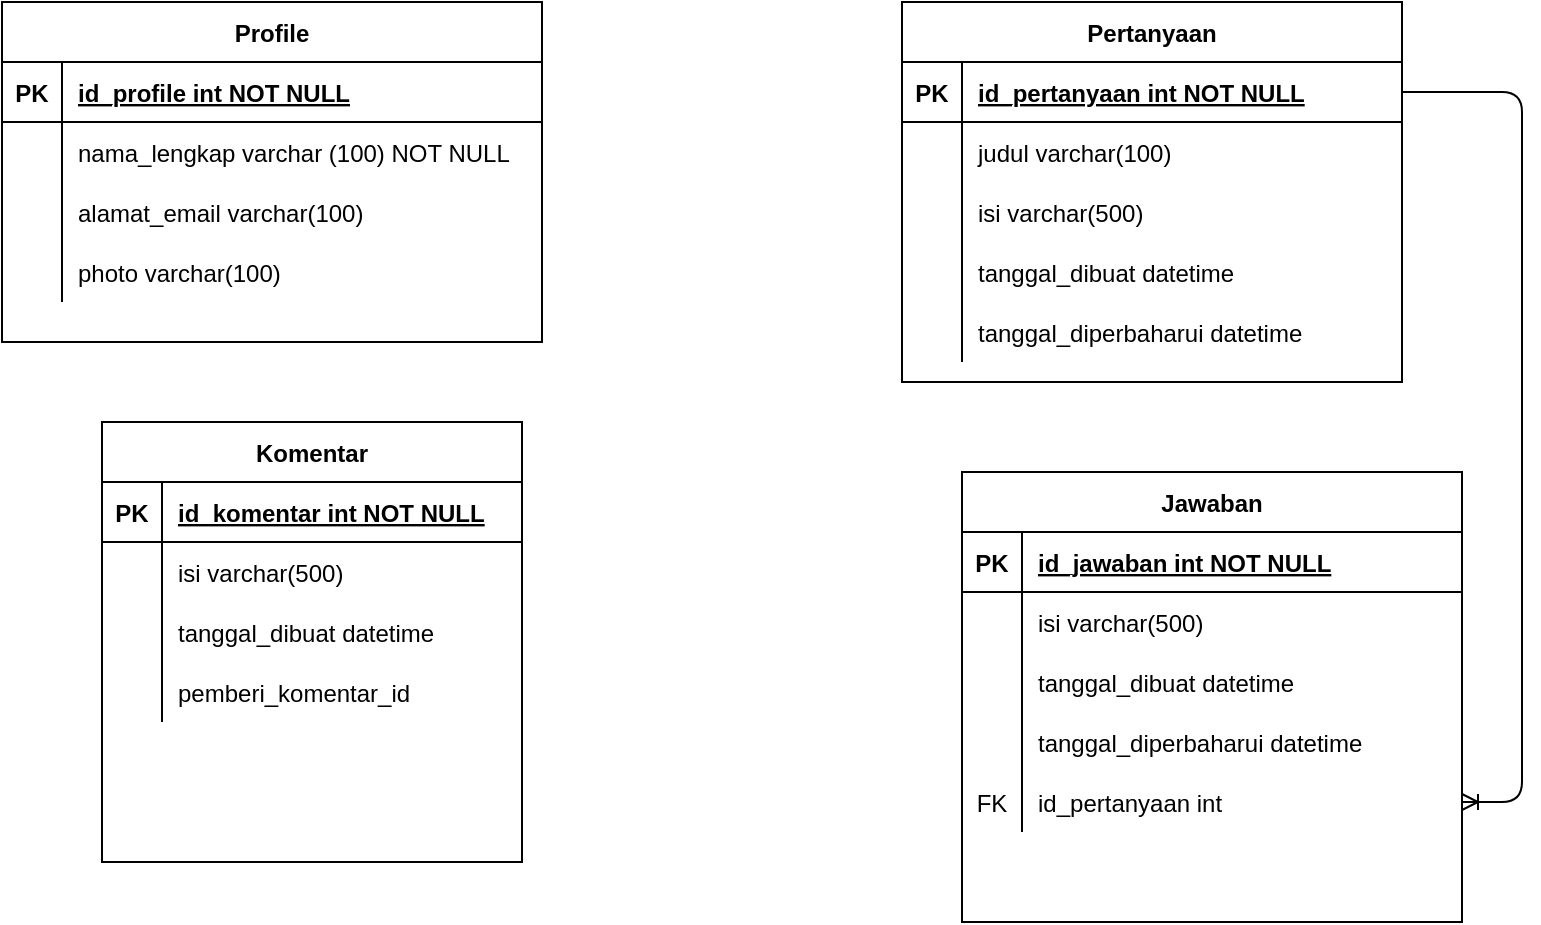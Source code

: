 <mxfile version="13.5.8" type="github">
  <diagram id="R2lEEEUBdFMjLlhIrx00" name="Page-1">
    <mxGraphModel dx="1021" dy="1572" grid="1" gridSize="10" guides="1" tooltips="1" connect="1" arrows="1" fold="1" page="1" pageScale="1" pageWidth="850" pageHeight="1100" math="0" shadow="0" extFonts="Permanent Marker^https://fonts.googleapis.com/css?family=Permanent+Marker">
      <root>
        <mxCell id="0" />
        <mxCell id="1" parent="0" />
        <mxCell id="C-vyLk0tnHw3VtMMgP7b-23" value="Profile" style="shape=table;startSize=30;container=1;collapsible=1;childLayout=tableLayout;fixedRows=1;rowLines=0;fontStyle=1;align=center;resizeLast=1;" parent="1" vertex="1">
          <mxGeometry x="30" y="-90" width="270" height="170" as="geometry" />
        </mxCell>
        <mxCell id="C-vyLk0tnHw3VtMMgP7b-24" value="" style="shape=partialRectangle;collapsible=0;dropTarget=0;pointerEvents=0;fillColor=none;points=[[0,0.5],[1,0.5]];portConstraint=eastwest;top=0;left=0;right=0;bottom=1;" parent="C-vyLk0tnHw3VtMMgP7b-23" vertex="1">
          <mxGeometry y="30" width="270" height="30" as="geometry" />
        </mxCell>
        <mxCell id="C-vyLk0tnHw3VtMMgP7b-25" value="PK" style="shape=partialRectangle;overflow=hidden;connectable=0;fillColor=none;top=0;left=0;bottom=0;right=0;fontStyle=1;" parent="C-vyLk0tnHw3VtMMgP7b-24" vertex="1">
          <mxGeometry width="30" height="30" as="geometry" />
        </mxCell>
        <mxCell id="C-vyLk0tnHw3VtMMgP7b-26" value="id_profile int NOT NULL " style="shape=partialRectangle;overflow=hidden;connectable=0;fillColor=none;top=0;left=0;bottom=0;right=0;align=left;spacingLeft=6;fontStyle=5;" parent="C-vyLk0tnHw3VtMMgP7b-24" vertex="1">
          <mxGeometry x="30" width="240" height="30" as="geometry" />
        </mxCell>
        <mxCell id="C-vyLk0tnHw3VtMMgP7b-27" value="" style="shape=partialRectangle;collapsible=0;dropTarget=0;pointerEvents=0;fillColor=none;points=[[0,0.5],[1,0.5]];portConstraint=eastwest;top=0;left=0;right=0;bottom=0;" parent="C-vyLk0tnHw3VtMMgP7b-23" vertex="1">
          <mxGeometry y="60" width="270" height="30" as="geometry" />
        </mxCell>
        <mxCell id="C-vyLk0tnHw3VtMMgP7b-28" value="" style="shape=partialRectangle;overflow=hidden;connectable=0;fillColor=none;top=0;left=0;bottom=0;right=0;" parent="C-vyLk0tnHw3VtMMgP7b-27" vertex="1">
          <mxGeometry width="30" height="30" as="geometry" />
        </mxCell>
        <mxCell id="C-vyLk0tnHw3VtMMgP7b-29" value="nama_lengkap varchar (100) NOT NULL" style="shape=partialRectangle;overflow=hidden;connectable=0;fillColor=none;top=0;left=0;bottom=0;right=0;align=left;spacingLeft=6;" parent="C-vyLk0tnHw3VtMMgP7b-27" vertex="1">
          <mxGeometry x="30" width="240" height="30" as="geometry" />
        </mxCell>
        <mxCell id="c4Oz5xq-bWPPEDmkDCWy-16" value="" style="shape=partialRectangle;collapsible=0;dropTarget=0;pointerEvents=0;fillColor=none;top=0;left=0;bottom=0;right=0;points=[[0,0.5],[1,0.5]];portConstraint=eastwest;" parent="C-vyLk0tnHw3VtMMgP7b-23" vertex="1">
          <mxGeometry y="90" width="270" height="30" as="geometry" />
        </mxCell>
        <mxCell id="c4Oz5xq-bWPPEDmkDCWy-17" value="" style="shape=partialRectangle;connectable=0;fillColor=none;top=0;left=0;bottom=0;right=0;editable=1;overflow=hidden;" parent="c4Oz5xq-bWPPEDmkDCWy-16" vertex="1">
          <mxGeometry width="30" height="30" as="geometry" />
        </mxCell>
        <mxCell id="c4Oz5xq-bWPPEDmkDCWy-18" value="alamat_email varchar(100)" style="shape=partialRectangle;connectable=0;fillColor=none;top=0;left=0;bottom=0;right=0;align=left;spacingLeft=6;overflow=hidden;" parent="c4Oz5xq-bWPPEDmkDCWy-16" vertex="1">
          <mxGeometry x="30" width="240" height="30" as="geometry" />
        </mxCell>
        <mxCell id="c4Oz5xq-bWPPEDmkDCWy-22" value="" style="shape=partialRectangle;collapsible=0;dropTarget=0;pointerEvents=0;fillColor=none;top=0;left=0;bottom=0;right=0;points=[[0,0.5],[1,0.5]];portConstraint=eastwest;" parent="C-vyLk0tnHw3VtMMgP7b-23" vertex="1">
          <mxGeometry y="120" width="270" height="30" as="geometry" />
        </mxCell>
        <mxCell id="c4Oz5xq-bWPPEDmkDCWy-23" value="" style="shape=partialRectangle;connectable=0;fillColor=none;top=0;left=0;bottom=0;right=0;editable=1;overflow=hidden;" parent="c4Oz5xq-bWPPEDmkDCWy-22" vertex="1">
          <mxGeometry width="30" height="30" as="geometry" />
        </mxCell>
        <mxCell id="c4Oz5xq-bWPPEDmkDCWy-24" value="photo varchar(100)" style="shape=partialRectangle;connectable=0;fillColor=none;top=0;left=0;bottom=0;right=0;align=left;spacingLeft=6;overflow=hidden;" parent="c4Oz5xq-bWPPEDmkDCWy-22" vertex="1">
          <mxGeometry x="30" width="240" height="30" as="geometry" />
        </mxCell>
        <mxCell id="c4Oz5xq-bWPPEDmkDCWy-54" value="" style="edgeStyle=orthogonalEdgeStyle;fontSize=12;html=1;endArrow=ERoneToMany;exitX=1;exitY=0.5;exitDx=0;exitDy=0;entryX=1;entryY=0.5;entryDx=0;entryDy=0;" parent="1" source="C-vyLk0tnHw3VtMMgP7b-3" edge="1" target="c4Oz5xq-bWPPEDmkDCWy-51">
          <mxGeometry width="100" height="100" relative="1" as="geometry">
            <mxPoint x="410" y="180" as="sourcePoint" />
            <mxPoint x="675" y="310" as="targetPoint" />
            <Array as="points">
              <mxPoint x="790" y="-45" />
              <mxPoint x="790" y="310" />
            </Array>
          </mxGeometry>
        </mxCell>
        <mxCell id="c4Oz5xq-bWPPEDmkDCWy-2" value="Komentar" style="shape=table;startSize=30;container=1;collapsible=1;childLayout=tableLayout;fixedRows=1;rowLines=0;fontStyle=1;align=center;resizeLast=1;" parent="1" vertex="1">
          <mxGeometry x="80" y="120" width="210" height="220" as="geometry" />
        </mxCell>
        <mxCell id="c4Oz5xq-bWPPEDmkDCWy-3" value="" style="shape=partialRectangle;collapsible=0;dropTarget=0;pointerEvents=0;fillColor=none;top=0;left=0;bottom=1;right=0;points=[[0,0.5],[1,0.5]];portConstraint=eastwest;" parent="c4Oz5xq-bWPPEDmkDCWy-2" vertex="1">
          <mxGeometry y="30" width="210" height="30" as="geometry" />
        </mxCell>
        <mxCell id="c4Oz5xq-bWPPEDmkDCWy-4" value="PK" style="shape=partialRectangle;connectable=0;fillColor=none;top=0;left=0;bottom=0;right=0;fontStyle=1;overflow=hidden;" parent="c4Oz5xq-bWPPEDmkDCWy-3" vertex="1">
          <mxGeometry width="30" height="30" as="geometry" />
        </mxCell>
        <mxCell id="c4Oz5xq-bWPPEDmkDCWy-5" value="id_komentar int NOT NULL" style="shape=partialRectangle;connectable=0;fillColor=none;top=0;left=0;bottom=0;right=0;align=left;spacingLeft=6;fontStyle=5;overflow=hidden;" parent="c4Oz5xq-bWPPEDmkDCWy-3" vertex="1">
          <mxGeometry x="30" width="180" height="30" as="geometry" />
        </mxCell>
        <mxCell id="c4Oz5xq-bWPPEDmkDCWy-6" value="" style="shape=partialRectangle;collapsible=0;dropTarget=0;pointerEvents=0;fillColor=none;top=0;left=0;bottom=0;right=0;points=[[0,0.5],[1,0.5]];portConstraint=eastwest;" parent="c4Oz5xq-bWPPEDmkDCWy-2" vertex="1">
          <mxGeometry y="60" width="210" height="30" as="geometry" />
        </mxCell>
        <mxCell id="c4Oz5xq-bWPPEDmkDCWy-7" value="" style="shape=partialRectangle;connectable=0;fillColor=none;top=0;left=0;bottom=0;right=0;editable=1;overflow=hidden;" parent="c4Oz5xq-bWPPEDmkDCWy-6" vertex="1">
          <mxGeometry width="30" height="30" as="geometry" />
        </mxCell>
        <mxCell id="c4Oz5xq-bWPPEDmkDCWy-8" value="isi varchar(500)" style="shape=partialRectangle;connectable=0;fillColor=none;top=0;left=0;bottom=0;right=0;align=left;spacingLeft=6;overflow=hidden;" parent="c4Oz5xq-bWPPEDmkDCWy-6" vertex="1">
          <mxGeometry x="30" width="180" height="30" as="geometry" />
        </mxCell>
        <mxCell id="c4Oz5xq-bWPPEDmkDCWy-9" value="" style="shape=partialRectangle;collapsible=0;dropTarget=0;pointerEvents=0;fillColor=none;top=0;left=0;bottom=0;right=0;points=[[0,0.5],[1,0.5]];portConstraint=eastwest;" parent="c4Oz5xq-bWPPEDmkDCWy-2" vertex="1">
          <mxGeometry y="90" width="210" height="30" as="geometry" />
        </mxCell>
        <mxCell id="c4Oz5xq-bWPPEDmkDCWy-10" value="" style="shape=partialRectangle;connectable=0;fillColor=none;top=0;left=0;bottom=0;right=0;editable=1;overflow=hidden;" parent="c4Oz5xq-bWPPEDmkDCWy-9" vertex="1">
          <mxGeometry width="30" height="30" as="geometry" />
        </mxCell>
        <mxCell id="c4Oz5xq-bWPPEDmkDCWy-11" value="tanggal_dibuat datetime" style="shape=partialRectangle;connectable=0;fillColor=none;top=0;left=0;bottom=0;right=0;align=left;spacingLeft=6;overflow=hidden;" parent="c4Oz5xq-bWPPEDmkDCWy-9" vertex="1">
          <mxGeometry x="30" width="180" height="30" as="geometry" />
        </mxCell>
        <mxCell id="c4Oz5xq-bWPPEDmkDCWy-12" value="" style="shape=partialRectangle;collapsible=0;dropTarget=0;pointerEvents=0;fillColor=none;top=0;left=0;bottom=0;right=0;points=[[0,0.5],[1,0.5]];portConstraint=eastwest;" parent="c4Oz5xq-bWPPEDmkDCWy-2" vertex="1">
          <mxGeometry y="120" width="210" height="30" as="geometry" />
        </mxCell>
        <mxCell id="c4Oz5xq-bWPPEDmkDCWy-13" value="" style="shape=partialRectangle;connectable=0;fillColor=none;top=0;left=0;bottom=0;right=0;editable=1;overflow=hidden;" parent="c4Oz5xq-bWPPEDmkDCWy-12" vertex="1">
          <mxGeometry width="30" height="30" as="geometry" />
        </mxCell>
        <mxCell id="c4Oz5xq-bWPPEDmkDCWy-14" value="pemberi_komentar_id" style="shape=partialRectangle;connectable=0;fillColor=none;top=0;left=0;bottom=0;right=0;align=left;spacingLeft=6;overflow=hidden;" parent="c4Oz5xq-bWPPEDmkDCWy-12" vertex="1">
          <mxGeometry x="30" width="180" height="30" as="geometry" />
        </mxCell>
        <mxCell id="C-vyLk0tnHw3VtMMgP7b-13" value="Jawaban" style="shape=table;startSize=30;container=1;collapsible=1;childLayout=tableLayout;fixedRows=1;rowLines=0;fontStyle=1;align=center;resizeLast=1;" parent="1" vertex="1">
          <mxGeometry x="510" y="145" width="250" height="225" as="geometry" />
        </mxCell>
        <mxCell id="C-vyLk0tnHw3VtMMgP7b-14" value="" style="shape=partialRectangle;collapsible=0;dropTarget=0;pointerEvents=0;fillColor=none;points=[[0,0.5],[1,0.5]];portConstraint=eastwest;top=0;left=0;right=0;bottom=1;" parent="C-vyLk0tnHw3VtMMgP7b-13" vertex="1">
          <mxGeometry y="30" width="250" height="30" as="geometry" />
        </mxCell>
        <mxCell id="C-vyLk0tnHw3VtMMgP7b-15" value="PK" style="shape=partialRectangle;overflow=hidden;connectable=0;fillColor=none;top=0;left=0;bottom=0;right=0;fontStyle=1;" parent="C-vyLk0tnHw3VtMMgP7b-14" vertex="1">
          <mxGeometry width="30" height="30" as="geometry" />
        </mxCell>
        <mxCell id="C-vyLk0tnHw3VtMMgP7b-16" value="id_jawaban int NOT NULL " style="shape=partialRectangle;overflow=hidden;connectable=0;fillColor=none;top=0;left=0;bottom=0;right=0;align=left;spacingLeft=6;fontStyle=5;" parent="C-vyLk0tnHw3VtMMgP7b-14" vertex="1">
          <mxGeometry x="30" width="220" height="30" as="geometry" />
        </mxCell>
        <mxCell id="C-vyLk0tnHw3VtMMgP7b-20" value="" style="shape=partialRectangle;collapsible=0;dropTarget=0;pointerEvents=0;fillColor=none;points=[[0,0.5],[1,0.5]];portConstraint=eastwest;top=0;left=0;right=0;bottom=0;" parent="C-vyLk0tnHw3VtMMgP7b-13" vertex="1">
          <mxGeometry y="60" width="250" height="30" as="geometry" />
        </mxCell>
        <mxCell id="C-vyLk0tnHw3VtMMgP7b-21" value="" style="shape=partialRectangle;overflow=hidden;connectable=0;fillColor=none;top=0;left=0;bottom=0;right=0;" parent="C-vyLk0tnHw3VtMMgP7b-20" vertex="1">
          <mxGeometry width="30" height="30" as="geometry" />
        </mxCell>
        <mxCell id="C-vyLk0tnHw3VtMMgP7b-22" value="isi varchar(500)" style="shape=partialRectangle;overflow=hidden;connectable=0;fillColor=none;top=0;left=0;bottom=0;right=0;align=left;spacingLeft=6;" parent="C-vyLk0tnHw3VtMMgP7b-20" vertex="1">
          <mxGeometry x="30" width="220" height="30" as="geometry" />
        </mxCell>
        <mxCell id="c4Oz5xq-bWPPEDmkDCWy-43" value="" style="shape=partialRectangle;collapsible=0;dropTarget=0;pointerEvents=0;fillColor=none;top=0;left=0;bottom=0;right=0;points=[[0,0.5],[1,0.5]];portConstraint=eastwest;" parent="C-vyLk0tnHw3VtMMgP7b-13" vertex="1">
          <mxGeometry y="90" width="250" height="30" as="geometry" />
        </mxCell>
        <mxCell id="c4Oz5xq-bWPPEDmkDCWy-44" value="" style="shape=partialRectangle;connectable=0;fillColor=none;top=0;left=0;bottom=0;right=0;editable=1;overflow=hidden;" parent="c4Oz5xq-bWPPEDmkDCWy-43" vertex="1">
          <mxGeometry width="30" height="30" as="geometry" />
        </mxCell>
        <mxCell id="c4Oz5xq-bWPPEDmkDCWy-45" value="tanggal_dibuat datetime" style="shape=partialRectangle;connectable=0;fillColor=none;top=0;left=0;bottom=0;right=0;align=left;spacingLeft=6;overflow=hidden;" parent="c4Oz5xq-bWPPEDmkDCWy-43" vertex="1">
          <mxGeometry x="30" width="220" height="30" as="geometry" />
        </mxCell>
        <mxCell id="c4Oz5xq-bWPPEDmkDCWy-39" value="" style="shape=partialRectangle;collapsible=0;dropTarget=0;pointerEvents=0;fillColor=none;top=0;left=0;bottom=0;right=0;points=[[0,0.5],[1,0.5]];portConstraint=eastwest;" parent="C-vyLk0tnHw3VtMMgP7b-13" vertex="1">
          <mxGeometry y="120" width="250" height="30" as="geometry" />
        </mxCell>
        <mxCell id="c4Oz5xq-bWPPEDmkDCWy-40" value="" style="shape=partialRectangle;connectable=0;fillColor=none;top=0;left=0;bottom=0;right=0;editable=1;overflow=hidden;" parent="c4Oz5xq-bWPPEDmkDCWy-39" vertex="1">
          <mxGeometry width="30" height="30" as="geometry" />
        </mxCell>
        <mxCell id="c4Oz5xq-bWPPEDmkDCWy-41" value="tanggal_diperbaharui datetime" style="shape=partialRectangle;connectable=0;fillColor=none;top=0;left=0;bottom=0;right=0;align=left;spacingLeft=6;overflow=hidden;" parent="c4Oz5xq-bWPPEDmkDCWy-39" vertex="1">
          <mxGeometry x="30" width="220" height="30" as="geometry" />
        </mxCell>
        <mxCell id="c4Oz5xq-bWPPEDmkDCWy-51" value="" style="shape=partialRectangle;collapsible=0;dropTarget=0;pointerEvents=0;fillColor=none;top=0;left=0;bottom=0;right=0;points=[[0,0.5],[1,0.5]];portConstraint=eastwest;" parent="C-vyLk0tnHw3VtMMgP7b-13" vertex="1">
          <mxGeometry y="150" width="250" height="30" as="geometry" />
        </mxCell>
        <mxCell id="c4Oz5xq-bWPPEDmkDCWy-52" value="FK" style="shape=partialRectangle;connectable=0;fillColor=none;top=0;left=0;bottom=0;right=0;fontStyle=0;overflow=hidden;" parent="c4Oz5xq-bWPPEDmkDCWy-51" vertex="1">
          <mxGeometry width="30" height="30" as="geometry" />
        </mxCell>
        <mxCell id="c4Oz5xq-bWPPEDmkDCWy-53" value="id_pertanyaan int" style="shape=partialRectangle;connectable=0;fillColor=none;top=0;left=0;bottom=0;right=0;align=left;spacingLeft=6;fontStyle=0;overflow=hidden;" parent="c4Oz5xq-bWPPEDmkDCWy-51" vertex="1">
          <mxGeometry x="30" width="220" height="30" as="geometry" />
        </mxCell>
        <mxCell id="C-vyLk0tnHw3VtMMgP7b-2" value="Pertanyaan" style="shape=table;startSize=30;container=1;collapsible=1;childLayout=tableLayout;fixedRows=1;rowLines=0;fontStyle=1;align=center;resizeLast=1;" parent="1" vertex="1">
          <mxGeometry x="480" y="-90" width="250" height="190" as="geometry" />
        </mxCell>
        <mxCell id="C-vyLk0tnHw3VtMMgP7b-3" value="" style="shape=partialRectangle;collapsible=0;dropTarget=0;pointerEvents=0;fillColor=none;points=[[0,0.5],[1,0.5]];portConstraint=eastwest;top=0;left=0;right=0;bottom=1;" parent="C-vyLk0tnHw3VtMMgP7b-2" vertex="1">
          <mxGeometry y="30" width="250" height="30" as="geometry" />
        </mxCell>
        <mxCell id="C-vyLk0tnHw3VtMMgP7b-4" value="PK" style="shape=partialRectangle;overflow=hidden;connectable=0;fillColor=none;top=0;left=0;bottom=0;right=0;fontStyle=1;" parent="C-vyLk0tnHw3VtMMgP7b-3" vertex="1">
          <mxGeometry width="30" height="30" as="geometry" />
        </mxCell>
        <mxCell id="C-vyLk0tnHw3VtMMgP7b-5" value="id_pertanyaan int NOT NULL " style="shape=partialRectangle;overflow=hidden;connectable=0;fillColor=none;top=0;left=0;bottom=0;right=0;align=left;spacingLeft=6;fontStyle=5;" parent="C-vyLk0tnHw3VtMMgP7b-3" vertex="1">
          <mxGeometry x="30" width="220" height="30" as="geometry" />
        </mxCell>
        <mxCell id="C-vyLk0tnHw3VtMMgP7b-9" value="" style="shape=partialRectangle;collapsible=0;dropTarget=0;pointerEvents=0;fillColor=none;points=[[0,0.5],[1,0.5]];portConstraint=eastwest;top=0;left=0;right=0;bottom=0;" parent="C-vyLk0tnHw3VtMMgP7b-2" vertex="1">
          <mxGeometry y="60" width="250" height="30" as="geometry" />
        </mxCell>
        <mxCell id="C-vyLk0tnHw3VtMMgP7b-10" value="" style="shape=partialRectangle;overflow=hidden;connectable=0;fillColor=none;top=0;left=0;bottom=0;right=0;" parent="C-vyLk0tnHw3VtMMgP7b-9" vertex="1">
          <mxGeometry width="30" height="30" as="geometry" />
        </mxCell>
        <mxCell id="C-vyLk0tnHw3VtMMgP7b-11" value="judul varchar(100)" style="shape=partialRectangle;overflow=hidden;connectable=0;fillColor=none;top=0;left=0;bottom=0;right=0;align=left;spacingLeft=6;" parent="C-vyLk0tnHw3VtMMgP7b-9" vertex="1">
          <mxGeometry x="30" width="220" height="30" as="geometry" />
        </mxCell>
        <mxCell id="c4Oz5xq-bWPPEDmkDCWy-27" value="" style="shape=partialRectangle;collapsible=0;dropTarget=0;pointerEvents=0;fillColor=none;top=0;left=0;bottom=0;right=0;points=[[0,0.5],[1,0.5]];portConstraint=eastwest;" parent="C-vyLk0tnHw3VtMMgP7b-2" vertex="1">
          <mxGeometry y="90" width="250" height="30" as="geometry" />
        </mxCell>
        <mxCell id="c4Oz5xq-bWPPEDmkDCWy-28" value="" style="shape=partialRectangle;connectable=0;fillColor=none;top=0;left=0;bottom=0;right=0;editable=1;overflow=hidden;" parent="c4Oz5xq-bWPPEDmkDCWy-27" vertex="1">
          <mxGeometry width="30" height="30" as="geometry" />
        </mxCell>
        <mxCell id="c4Oz5xq-bWPPEDmkDCWy-29" value="isi varchar(500)" style="shape=partialRectangle;connectable=0;fillColor=none;top=0;left=0;bottom=0;right=0;align=left;spacingLeft=6;overflow=hidden;" parent="c4Oz5xq-bWPPEDmkDCWy-27" vertex="1">
          <mxGeometry x="30" width="220" height="30" as="geometry" />
        </mxCell>
        <mxCell id="c4Oz5xq-bWPPEDmkDCWy-35" value="" style="shape=partialRectangle;collapsible=0;dropTarget=0;pointerEvents=0;fillColor=none;top=0;left=0;bottom=0;right=0;points=[[0,0.5],[1,0.5]];portConstraint=eastwest;" parent="C-vyLk0tnHw3VtMMgP7b-2" vertex="1">
          <mxGeometry y="120" width="250" height="30" as="geometry" />
        </mxCell>
        <mxCell id="c4Oz5xq-bWPPEDmkDCWy-36" value="" style="shape=partialRectangle;connectable=0;fillColor=none;top=0;left=0;bottom=0;right=0;editable=1;overflow=hidden;" parent="c4Oz5xq-bWPPEDmkDCWy-35" vertex="1">
          <mxGeometry width="30" height="30" as="geometry" />
        </mxCell>
        <mxCell id="c4Oz5xq-bWPPEDmkDCWy-37" value="tanggal_dibuat datetime" style="shape=partialRectangle;connectable=0;fillColor=none;top=0;left=0;bottom=0;right=0;align=left;spacingLeft=6;overflow=hidden;" parent="c4Oz5xq-bWPPEDmkDCWy-35" vertex="1">
          <mxGeometry x="30" width="220" height="30" as="geometry" />
        </mxCell>
        <mxCell id="c4Oz5xq-bWPPEDmkDCWy-31" value="" style="shape=partialRectangle;collapsible=0;dropTarget=0;pointerEvents=0;fillColor=none;top=0;left=0;bottom=0;right=0;points=[[0,0.5],[1,0.5]];portConstraint=eastwest;" parent="C-vyLk0tnHw3VtMMgP7b-2" vertex="1">
          <mxGeometry y="150" width="250" height="30" as="geometry" />
        </mxCell>
        <mxCell id="c4Oz5xq-bWPPEDmkDCWy-32" value="" style="shape=partialRectangle;connectable=0;fillColor=none;top=0;left=0;bottom=0;right=0;editable=1;overflow=hidden;" parent="c4Oz5xq-bWPPEDmkDCWy-31" vertex="1">
          <mxGeometry width="30" height="30" as="geometry" />
        </mxCell>
        <mxCell id="c4Oz5xq-bWPPEDmkDCWy-33" value="tanggal_diperbaharui datetime" style="shape=partialRectangle;connectable=0;fillColor=none;top=0;left=0;bottom=0;right=0;align=left;spacingLeft=6;overflow=hidden;" parent="c4Oz5xq-bWPPEDmkDCWy-31" vertex="1">
          <mxGeometry x="30" width="220" height="30" as="geometry" />
        </mxCell>
      </root>
    </mxGraphModel>
  </diagram>
</mxfile>
